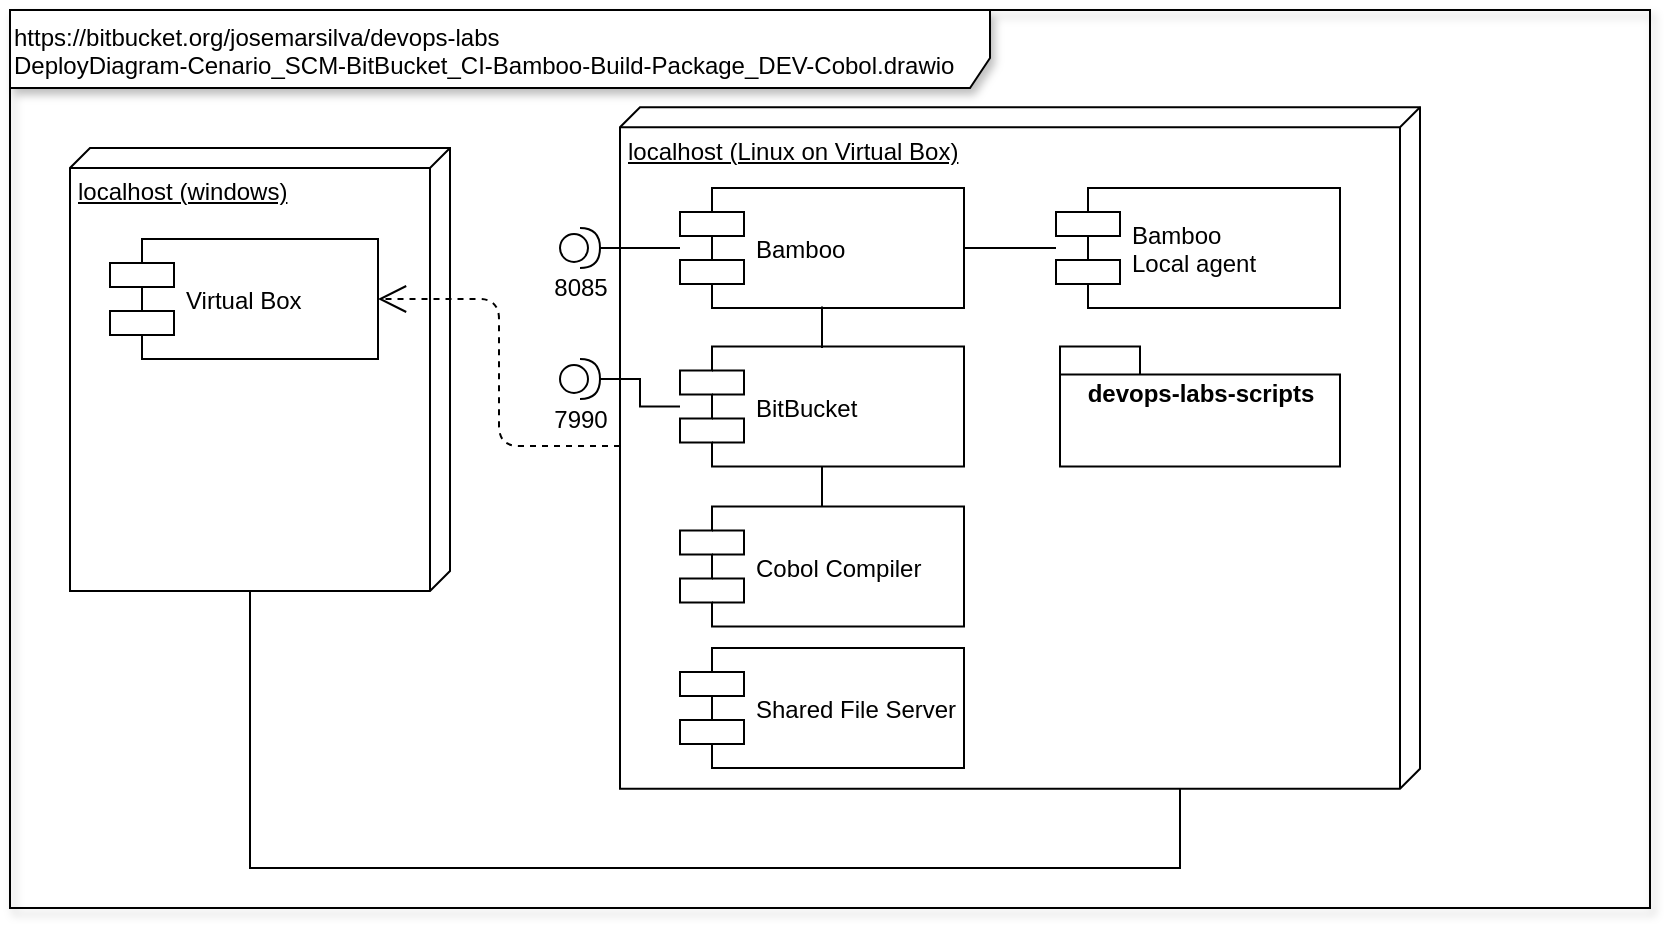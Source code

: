 <mxfile version="12.6.5" type="device"><diagram id="c1af6ed1-5dd4-e5cc-a44b-6a3fdba68739" name="Page-1"><mxGraphModel dx="868" dy="534" grid="1" gridSize="10" guides="1" tooltips="1" connect="1" arrows="1" fold="1" page="1" pageScale="1" pageWidth="827" pageHeight="1169" background="#ffffff" math="0" shadow="0"><root><mxCell id="0"/><mxCell id="1" parent="0"/><mxCell id="3" value="https://bitbucket.org/josemarsilva/devops-labs&lt;br&gt;DeployDiagram-Cenario_SCM-BitBucket_CI-Bamboo-Build-Package_DEV-Cobol.drawio&lt;br&gt;" style="shape=umlFrame;whiteSpace=wrap;html=1;shadow=1;width=490;height=39;align=left;verticalAlign=top;" parent="1" vertex="1"><mxGeometry y="1" width="820" height="449" as="geometry"/></mxCell><mxCell id="Llj_DVeraHlv_tfa0gMR-32" style="rounded=0;orthogonalLoop=1;jettySize=auto;html=1;entryX=0;entryY=0;entryDx=290.75;entryDy=105.5;entryPerimeter=0;endArrow=none;endFill=0;exitX=0;exitY=0;exitDx=221.5;exitDy=100;exitPerimeter=0;edgeStyle=orthogonalEdgeStyle;" parent="1" source="1h4oordIncqZEZS934fF-22" target="Llj_DVeraHlv_tfa0gMR-19" edge="1"><mxGeometry relative="1" as="geometry"><mxPoint x="237" y="271.856" as="sourcePoint"/><Array as="points"><mxPoint x="120" y="430"/><mxPoint x="585" y="430"/></Array></mxGeometry></mxCell><mxCell id="1h4oordIncqZEZS934fF-22" value="localhost (windows)" style="verticalAlign=top;align=left;spacingTop=8;spacingLeft=2;spacingRight=12;shape=cube;size=10;direction=south;fontStyle=4;html=1;" parent="1" vertex="1"><mxGeometry x="30" y="70" width="190" height="221.5" as="geometry"/></mxCell><mxCell id="1h4oordIncqZEZS934fF-23" value="Virtual Box" style="shape=component;align=left;spacingLeft=36;fillColor=none;" parent="1" vertex="1"><mxGeometry x="50" y="115.5" width="134" height="60" as="geometry"/></mxCell><mxCell id="Llj_DVeraHlv_tfa0gMR-19" value="localhost (Linux on Virtual Box)" style="verticalAlign=top;align=left;spacingTop=8;spacingLeft=2;spacingRight=12;shape=cube;size=10;direction=south;fontStyle=4;html=1;" parent="1" vertex="1"><mxGeometry x="305" y="49.63" width="400" height="340.75" as="geometry"/></mxCell><mxCell id="Llj_DVeraHlv_tfa0gMR-22" value="" style="endArrow=open;endSize=12;dashed=1;html=1;exitX=0.497;exitY=1;exitDx=0;exitDy=0;exitPerimeter=0;entryX=1;entryY=0.5;entryDx=0;entryDy=0;edgeStyle=orthogonalEdgeStyle;" parent="1" source="Llj_DVeraHlv_tfa0gMR-19" target="1h4oordIncqZEZS934fF-23" edge="1"><mxGeometry width="160" relative="1" as="geometry"><mxPoint x="180" y="350" as="sourcePoint"/><mxPoint x="340" y="350" as="targetPoint"/></mxGeometry></mxCell><mxCell id="Llj_DVeraHlv_tfa0gMR-25" value="Bamboo" style="shape=component;align=left;spacingLeft=36;gradientColor=none;fillColor=none;" parent="1" vertex="1"><mxGeometry x="335" y="90" width="142" height="60" as="geometry"/></mxCell><mxCell id="Llj_DVeraHlv_tfa0gMR-27" style="edgeStyle=orthogonalEdgeStyle;rounded=0;orthogonalLoop=1;jettySize=auto;html=1;endArrow=none;endFill=0;exitX=1;exitY=0.5;exitDx=0;exitDy=0;exitPerimeter=0;" parent="1" source="Llj_DVeraHlv_tfa0gMR-26" target="Llj_DVeraHlv_tfa0gMR-25" edge="1"><mxGeometry relative="1" as="geometry"><mxPoint x="335" y="140.75" as="sourcePoint"/></mxGeometry></mxCell><mxCell id="Llj_DVeraHlv_tfa0gMR-26" value="8085" style="shape=providedRequiredInterface;html=1;verticalLabelPosition=bottom;" parent="1" vertex="1"><mxGeometry x="275" y="110" width="20" height="20" as="geometry"/></mxCell><mxCell id="KFX5yVFyB7q5undyYD3m-19" style="edgeStyle=orthogonalEdgeStyle;rounded=0;orthogonalLoop=1;jettySize=auto;html=1;endArrow=none;endFill=0;" parent="1" source="Llj_DVeraHlv_tfa0gMR-31" target="Llj_DVeraHlv_tfa0gMR-25" edge="1"><mxGeometry relative="1" as="geometry"/></mxCell><mxCell id="KFX5yVFyB7q5undyYD3m-21" style="edgeStyle=orthogonalEdgeStyle;rounded=0;orthogonalLoop=1;jettySize=auto;html=1;endArrow=none;endFill=0;" parent="1" source="Llj_DVeraHlv_tfa0gMR-31" target="KFX5yVFyB7q5undyYD3m-20" edge="1"><mxGeometry relative="1" as="geometry"/></mxCell><mxCell id="Llj_DVeraHlv_tfa0gMR-31" value="BitBucket" style="shape=component;align=left;spacingLeft=36;fillColor=none;" parent="1" vertex="1"><mxGeometry x="335" y="169.25" width="142" height="60" as="geometry"/></mxCell><mxCell id="KFX5yVFyB7q5undyYD3m-20" value="Cobol Compiler" style="shape=component;align=left;spacingLeft=36;fillColor=none;" parent="1" vertex="1"><mxGeometry x="335" y="249.25" width="142" height="60" as="geometry"/></mxCell><mxCell id="vxtADk3EBjSrbH25sCFb-20" style="edgeStyle=orthogonalEdgeStyle;rounded=0;orthogonalLoop=1;jettySize=auto;html=1;endArrow=none;endFill=0;" edge="1" parent="1" source="vxtADk3EBjSrbH25sCFb-19" target="Llj_DVeraHlv_tfa0gMR-25"><mxGeometry relative="1" as="geometry"/></mxCell><mxCell id="vxtADk3EBjSrbH25sCFb-19" value="Bamboo &#10;Local agent" style="shape=component;align=left;spacingLeft=36;gradientColor=none;fillColor=none;" vertex="1" parent="1"><mxGeometry x="523" y="90" width="142" height="60" as="geometry"/></mxCell><mxCell id="vxtADk3EBjSrbH25sCFb-21" value="Shared File Server" style="shape=component;align=left;spacingLeft=36;gradientColor=none;fillColor=none;" vertex="1" parent="1"><mxGeometry x="335" y="320" width="142" height="60" as="geometry"/></mxCell><mxCell id="vxtADk3EBjSrbH25sCFb-23" value="devops-labs-scripts" style="shape=folder;fontStyle=1;spacingTop=10;tabWidth=40;tabHeight=14;tabPosition=left;html=1;verticalAlign=top;" vertex="1" parent="1"><mxGeometry x="525" y="169.25" width="140" height="60" as="geometry"/></mxCell><mxCell id="vxtADk3EBjSrbH25sCFb-26" style="edgeStyle=orthogonalEdgeStyle;rounded=0;orthogonalLoop=1;jettySize=auto;html=1;endArrow=none;endFill=0;exitX=1;exitY=0.5;exitDx=0;exitDy=0;exitPerimeter=0;" edge="1" parent="1" source="vxtADk3EBjSrbH25sCFb-27" target="Llj_DVeraHlv_tfa0gMR-31"><mxGeometry relative="1" as="geometry"><mxPoint x="335" y="206.25" as="sourcePoint"/><mxPoint x="335" y="185.5" as="targetPoint"/></mxGeometry></mxCell><mxCell id="vxtADk3EBjSrbH25sCFb-27" value="7990" style="shape=providedRequiredInterface;html=1;verticalLabelPosition=bottom;" vertex="1" parent="1"><mxGeometry x="275" y="175.5" width="20" height="20" as="geometry"/></mxCell><mxCell id="19" value="Untitled Layer" parent="0"/></root></mxGraphModel></diagram></mxfile>